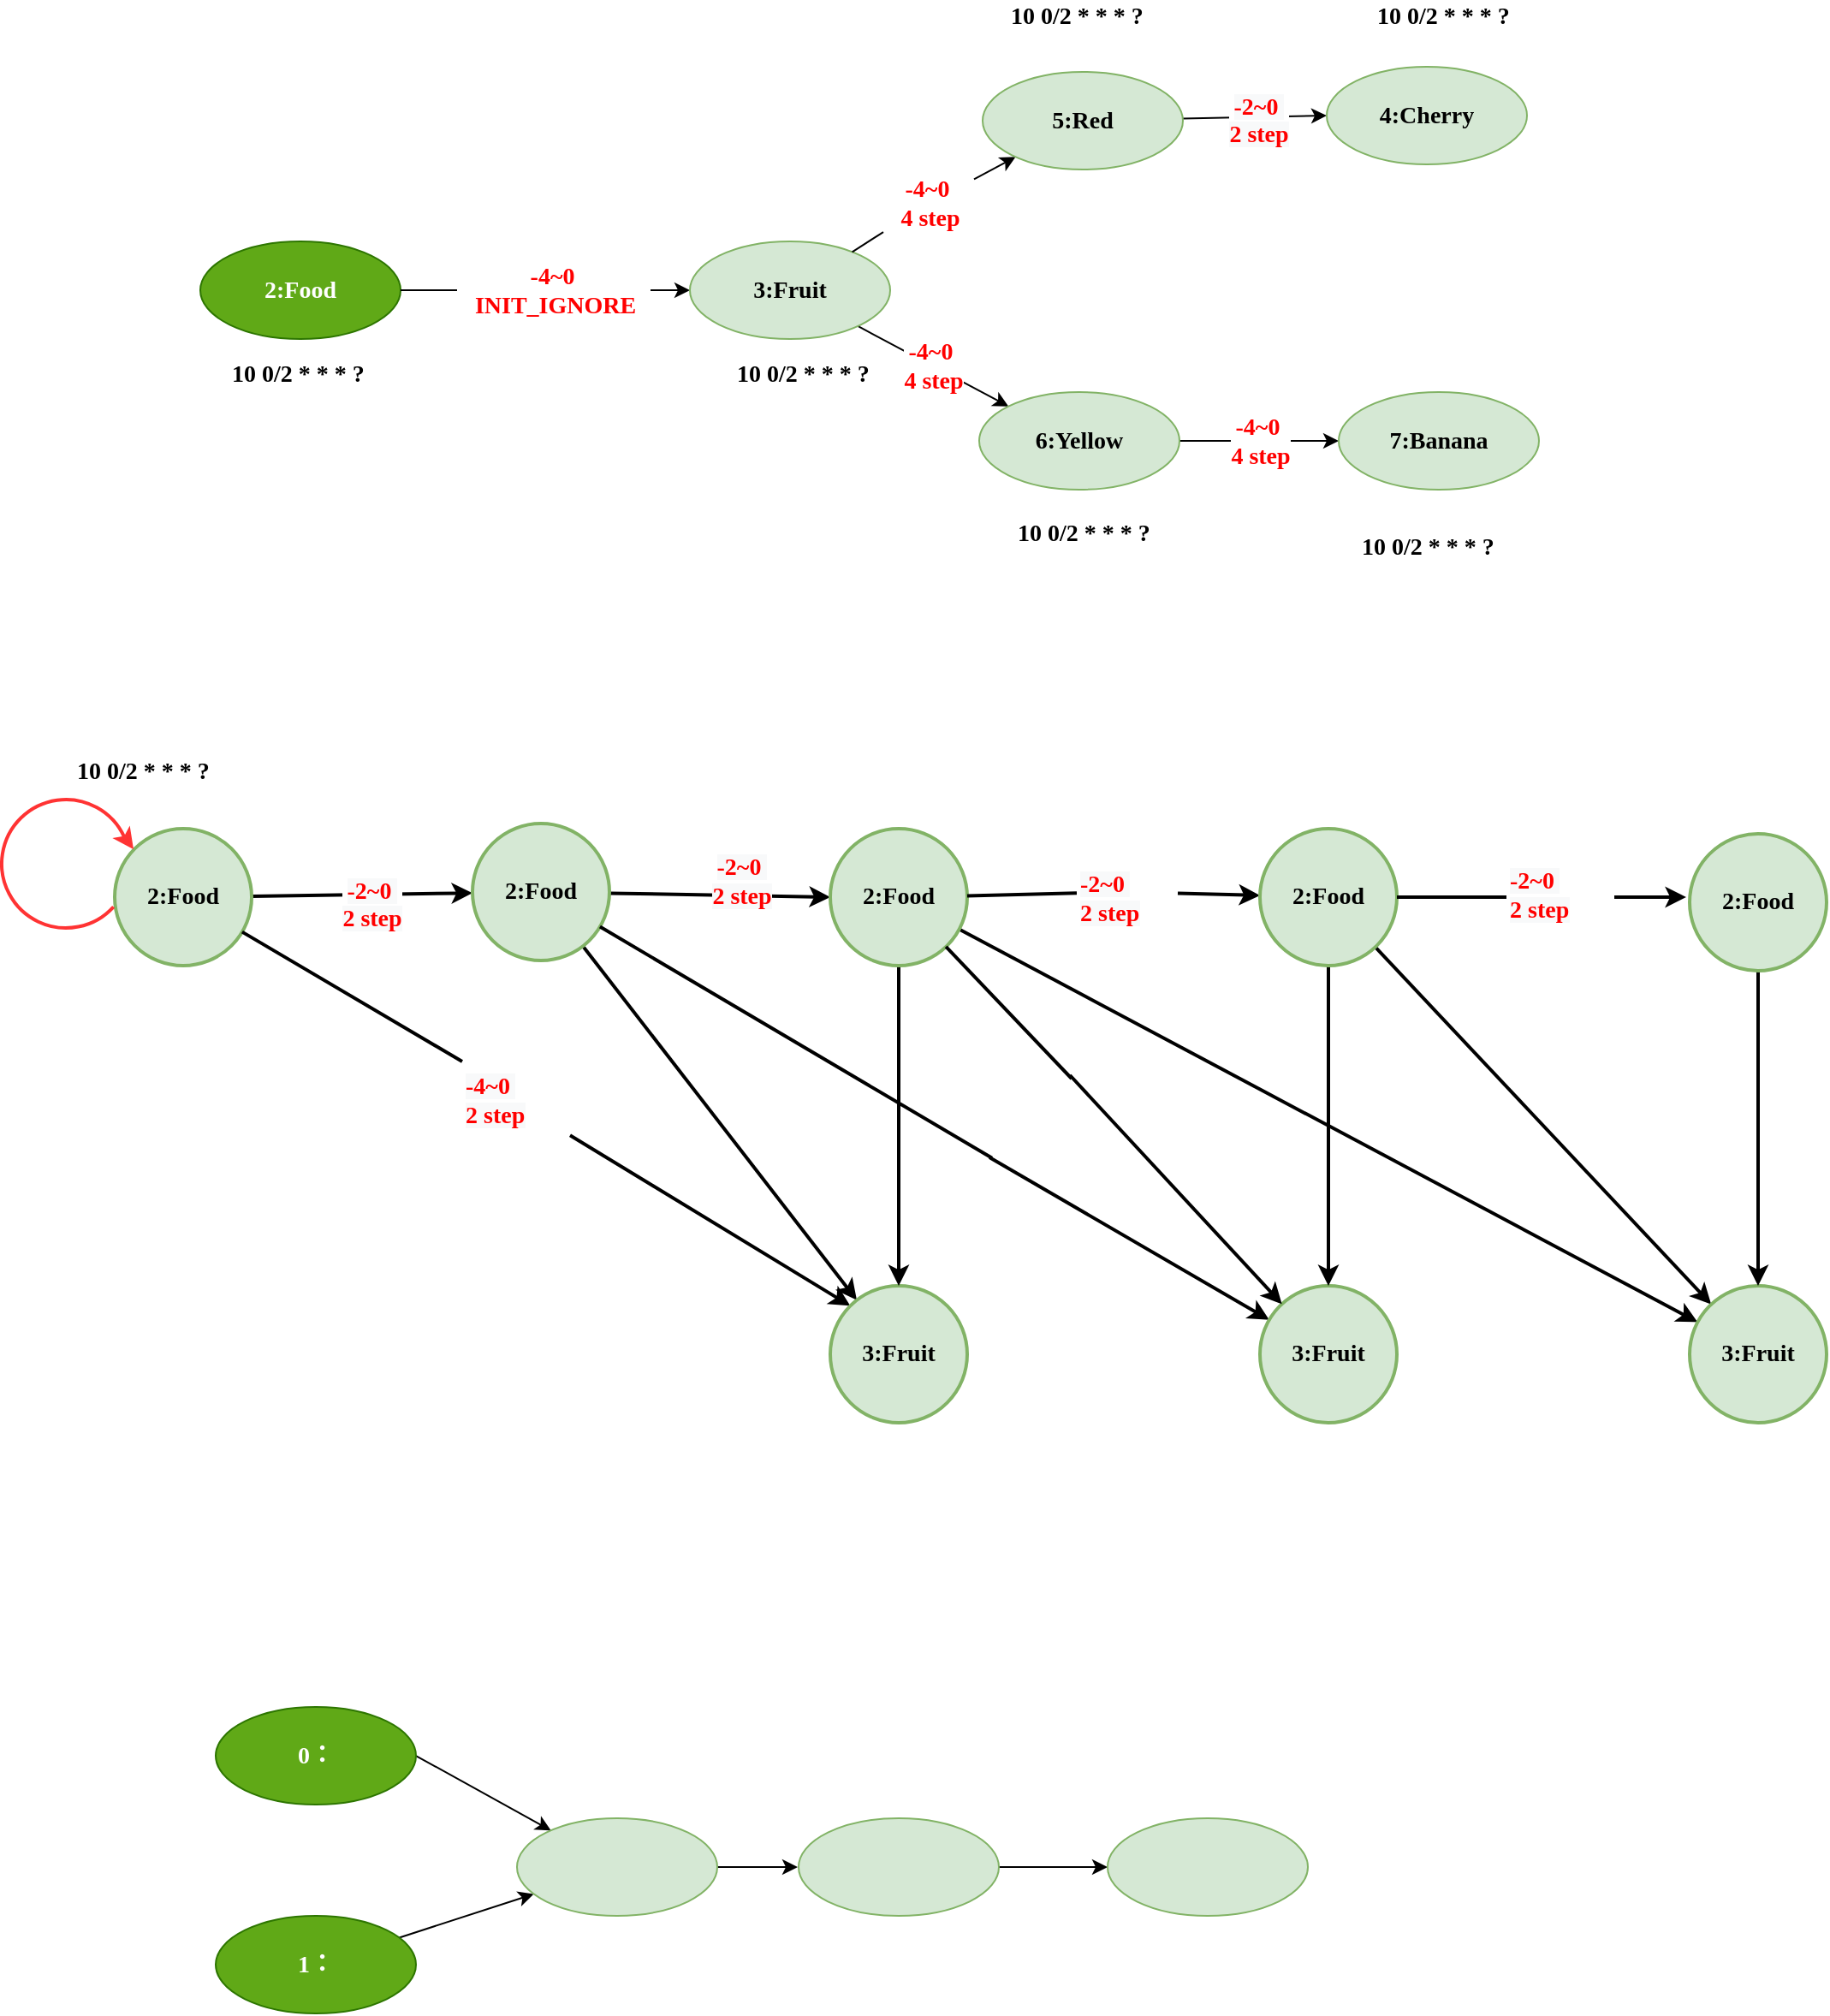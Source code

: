 <mxfile version="14.6.13" type="device"><diagram id="DJSkYY3L3sBKiWI2slMy" name="第 1 页"><mxGraphModel dx="1822" dy="822" grid="0" gridSize="10" guides="1" tooltips="1" connect="1" arrows="1" fold="1" page="0" pageScale="1" pageWidth="827" pageHeight="1169" math="0" shadow="0"><root><mxCell id="0"/><mxCell id="1" parent="0"/><mxCell id="zo_sDJS2qSt4v9slSJq9-3" style="rounded=0;orthogonalLoop=1;jettySize=auto;html=1;exitX=1;exitY=0.5;exitDx=0;exitDy=0;fontFamily=Comic Sans MS;fontSize=14;startArrow=none;fontStyle=1" parent="1" source="zo_sDJS2qSt4v9slSJq9-15" target="zo_sDJS2qSt4v9slSJq9-2" edge="1"><mxGeometry relative="1" as="geometry"/></mxCell><mxCell id="zo_sDJS2qSt4v9slSJq9-1" value="2:Food" style="ellipse;whiteSpace=wrap;html=1;fillColor=#60a917;strokeColor=#2D7600;fontStyle=1;fontFamily=Comic Sans MS;fontSize=14;fontColor=#ffffff;" parent="1" vertex="1"><mxGeometry x="-41" y="285" width="117" height="57" as="geometry"/></mxCell><mxCell id="zo_sDJS2qSt4v9slSJq9-9" value="&#10;&#10;&lt;span style=&quot;color: rgb(255, 0, 0); font-family: &amp;quot;comic sans ms&amp;quot;; font-size: 14px; font-style: normal; font-weight: 700; letter-spacing: normal; text-align: center; text-indent: 0px; text-transform: none; word-spacing: 0px; background-color: rgb(255, 255, 255); display: inline; float: none;&quot;&gt;-4~0&amp;nbsp;&lt;/span&gt;&lt;br style=&quot;color: rgb(255, 0, 0); font-family: &amp;quot;comic sans ms&amp;quot;; font-size: 14px; font-style: normal; font-weight: 700; letter-spacing: normal; text-align: center; text-indent: 0px; text-transform: none; word-spacing: 0px; background-color: rgb(255, 255, 255);&quot;&gt;&lt;span style=&quot;color: rgb(255, 0, 0); font-family: &amp;quot;comic sans ms&amp;quot;; font-size: 14px; font-style: normal; font-weight: 700; letter-spacing: normal; text-align: center; text-indent: 0px; text-transform: none; word-spacing: 0px; background-color: rgb(255, 255, 255); display: inline; float: none;&quot;&gt;4 step&lt;/span&gt;&#10;&#10;" style="edgeStyle=none;rounded=0;orthogonalLoop=1;jettySize=auto;html=1;entryX=0;entryY=0;entryDx=0;entryDy=0;fontFamily=Comic Sans MS;fontSize=14;fontStyle=1" parent="1" source="zo_sDJS2qSt4v9slSJq9-2" target="zo_sDJS2qSt4v9slSJq9-7" edge="1"><mxGeometry relative="1" as="geometry"/></mxCell><mxCell id="zo_sDJS2qSt4v9slSJq9-10" style="edgeStyle=none;rounded=0;orthogonalLoop=1;jettySize=auto;html=1;fontFamily=Comic Sans MS;fontSize=14;startArrow=none;fontStyle=1" parent="1" source="zo_sDJS2qSt4v9slSJq9-19" target="zo_sDJS2qSt4v9slSJq9-5" edge="1"><mxGeometry relative="1" as="geometry"/></mxCell><mxCell id="zo_sDJS2qSt4v9slSJq9-2" value="3:Fruit" style="ellipse;whiteSpace=wrap;html=1;fillColor=#d5e8d4;strokeColor=#82b366;fontStyle=1;fontFamily=Comic Sans MS;fontSize=14;" parent="1" vertex="1"><mxGeometry x="245" y="285" width="117" height="57" as="geometry"/></mxCell><mxCell id="zo_sDJS2qSt4v9slSJq9-11" value="&lt;br&gt;&lt;br&gt;&lt;span style=&quot;color: rgb(255, 0, 0); font-family: &amp;quot;comic sans ms&amp;quot;; font-size: 14px; font-style: normal; letter-spacing: normal; text-align: center; text-indent: 0px; text-transform: none; word-spacing: 0px; background-color: rgb(248, 249, 250); display: inline; float: none;&quot;&gt;-2~0&amp;nbsp;&lt;/span&gt;&lt;br style=&quot;color: rgb(255, 0, 0); font-family: &amp;quot;comic sans ms&amp;quot;; font-size: 14px; font-style: normal; letter-spacing: normal; text-align: center; text-indent: 0px; text-transform: none; word-spacing: 0px; background-color: rgb(248, 249, 250);&quot;&gt;&lt;span style=&quot;color: rgb(255, 0, 0); font-family: &amp;quot;comic sans ms&amp;quot;; font-size: 14px; font-style: normal; letter-spacing: normal; text-align: center; text-indent: 0px; text-transform: none; word-spacing: 0px; background-color: rgb(248, 249, 250); display: inline; float: none;&quot;&gt;2 step&lt;/span&gt;&lt;br&gt;" style="edgeStyle=none;rounded=0;orthogonalLoop=1;jettySize=auto;html=1;entryX=0;entryY=0.5;entryDx=0;entryDy=0;fontFamily=Comic Sans MS;fontSize=14;fontStyle=1" parent="1" source="zo_sDJS2qSt4v9slSJq9-5" target="zo_sDJS2qSt4v9slSJq9-6" edge="1"><mxGeometry x="0.055" y="14" relative="1" as="geometry"><mxPoint as="offset"/></mxGeometry></mxCell><mxCell id="zo_sDJS2qSt4v9slSJq9-5" value="5:Red" style="ellipse;whiteSpace=wrap;html=1;fillColor=#d5e8d4;strokeColor=#82b366;fontStyle=1;fontFamily=Comic Sans MS;fontSize=14;" parent="1" vertex="1"><mxGeometry x="416" y="186" width="117" height="57" as="geometry"/></mxCell><mxCell id="zo_sDJS2qSt4v9slSJq9-6" value="4:Cherry" style="ellipse;whiteSpace=wrap;html=1;fillColor=#d5e8d4;strokeColor=#82b366;fontStyle=1;fontFamily=Comic Sans MS;fontSize=14;" parent="1" vertex="1"><mxGeometry x="617" y="183" width="117" height="57" as="geometry"/></mxCell><mxCell id="zo_sDJS2qSt4v9slSJq9-12" value="&#10;&#10;&lt;span style=&quot;color: rgb(255, 0, 0); font-family: &amp;quot;comic sans ms&amp;quot;; font-size: 14px; font-style: normal; font-weight: 700; letter-spacing: normal; text-align: center; text-indent: 0px; text-transform: none; word-spacing: 0px; background-color: rgb(255, 255, 255); display: inline; float: none;&quot;&gt;-4~0&amp;nbsp;&lt;/span&gt;&lt;br style=&quot;color: rgb(255, 0, 0); font-family: &amp;quot;comic sans ms&amp;quot;; font-size: 14px; font-style: normal; font-weight: 700; letter-spacing: normal; text-align: center; text-indent: 0px; text-transform: none; word-spacing: 0px; background-color: rgb(255, 255, 255);&quot;&gt;&lt;span style=&quot;color: rgb(255, 0, 0); font-family: &amp;quot;comic sans ms&amp;quot;; font-size: 14px; font-style: normal; font-weight: 700; letter-spacing: normal; text-align: center; text-indent: 0px; text-transform: none; word-spacing: 0px; background-color: rgb(255, 255, 255); display: inline; float: none;&quot;&gt;4 step&lt;/span&gt;&#10;&#10;" style="edgeStyle=none;rounded=0;orthogonalLoop=1;jettySize=auto;html=1;fontFamily=Comic Sans MS;fontSize=14;fontStyle=1" parent="1" source="zo_sDJS2qSt4v9slSJq9-7" target="zo_sDJS2qSt4v9slSJq9-8" edge="1"><mxGeometry relative="1" as="geometry"/></mxCell><mxCell id="zo_sDJS2qSt4v9slSJq9-7" value="6:Yellow" style="ellipse;whiteSpace=wrap;html=1;fillColor=#d5e8d4;strokeColor=#82b366;fontStyle=1;fontFamily=Comic Sans MS;fontSize=14;" parent="1" vertex="1"><mxGeometry x="414" y="373" width="117" height="57" as="geometry"/></mxCell><mxCell id="zo_sDJS2qSt4v9slSJq9-8" value="7:Banana" style="ellipse;whiteSpace=wrap;html=1;fillColor=#d5e8d4;strokeColor=#82b366;fontStyle=1;fontFamily=Comic Sans MS;fontSize=14;" parent="1" vertex="1"><mxGeometry x="624" y="373" width="117" height="57" as="geometry"/></mxCell><mxCell id="zo_sDJS2qSt4v9slSJq9-14" value="10 0/2 * * * ?&amp;nbsp;" style="text;html=1;strokeColor=none;fillColor=none;align=center;verticalAlign=middle;whiteSpace=wrap;rounded=0;fontFamily=Comic Sans MS;fontSize=14;fontStyle=1" parent="1" vertex="1"><mxGeometry x="-38.5" y="353" width="112" height="20" as="geometry"/></mxCell><mxCell id="zo_sDJS2qSt4v9slSJq9-16" value="10 0/2 * * * ?&amp;nbsp;" style="text;html=1;strokeColor=none;fillColor=none;align=center;verticalAlign=middle;whiteSpace=wrap;rounded=0;fontFamily=Comic Sans MS;fontSize=14;fontStyle=1" parent="1" vertex="1"><mxGeometry x="257" y="353" width="112" height="20" as="geometry"/></mxCell><mxCell id="zo_sDJS2qSt4v9slSJq9-17" value="10 0/2 * * * ?&amp;nbsp;" style="text;html=1;strokeColor=none;fillColor=none;align=center;verticalAlign=middle;whiteSpace=wrap;rounded=0;fontFamily=Comic Sans MS;fontSize=14;fontStyle=1" parent="1" vertex="1"><mxGeometry x="416.5" y="144" width="112" height="20" as="geometry"/></mxCell><mxCell id="zo_sDJS2qSt4v9slSJq9-18" value="10 0/2 * * * ?&amp;nbsp;" style="text;html=1;strokeColor=none;fillColor=none;align=center;verticalAlign=middle;whiteSpace=wrap;rounded=0;fontFamily=Comic Sans MS;fontSize=14;fontStyle=1" parent="1" vertex="1"><mxGeometry x="421" y="446" width="112" height="20" as="geometry"/></mxCell><mxCell id="zo_sDJS2qSt4v9slSJq9-19" value="-4~0&amp;nbsp;&lt;br style=&quot;font-size: 14px;&quot;&gt;4 step" style="text;html=1;align=center;verticalAlign=middle;resizable=0;points=[];autosize=1;strokeColor=none;fontSize=14;fontFamily=Comic Sans MS;fontStyle=1;fontColor=#FF0000;" parent="1" vertex="1"><mxGeometry x="358" y="244" width="53" height="38" as="geometry"/></mxCell><mxCell id="zo_sDJS2qSt4v9slSJq9-20" value="" style="edgeStyle=none;rounded=0;orthogonalLoop=1;jettySize=auto;html=1;fontFamily=Comic Sans MS;fontSize=14;endArrow=none;fontStyle=1" parent="1" source="zo_sDJS2qSt4v9slSJq9-2" target="zo_sDJS2qSt4v9slSJq9-19" edge="1"><mxGeometry relative="1" as="geometry"><mxPoint x="341.166" y="291.693" as="sourcePoint"/><mxPoint x="436.834" y="236.307" as="targetPoint"/></mxGeometry></mxCell><mxCell id="zo_sDJS2qSt4v9slSJq9-15" value="-4~0&amp;nbsp;&lt;br style=&quot;font-size: 14px;&quot;&gt;INIT_IGNORE" style="text;html=1;align=center;verticalAlign=middle;resizable=0;points=[];autosize=1;strokeColor=none;fontSize=14;fontFamily=Comic Sans MS;fontStyle=1;fontColor=#FF0000;" parent="1" vertex="1"><mxGeometry x="109" y="294.5" width="113" height="38" as="geometry"/></mxCell><mxCell id="zo_sDJS2qSt4v9slSJq9-21" value="" style="rounded=0;orthogonalLoop=1;jettySize=auto;html=1;exitX=1;exitY=0.5;exitDx=0;exitDy=0;fontFamily=Comic Sans MS;fontSize=14;endArrow=none;fontStyle=1" parent="1" source="zo_sDJS2qSt4v9slSJq9-1" target="zo_sDJS2qSt4v9slSJq9-15" edge="1"><mxGeometry relative="1" as="geometry"><mxPoint x="164" y="313.5" as="sourcePoint"/><mxPoint x="245" y="313.5" as="targetPoint"/></mxGeometry></mxCell><mxCell id="zo_sDJS2qSt4v9slSJq9-24" value="10 0/2 * * * ?&amp;nbsp;" style="text;html=1;strokeColor=none;fillColor=none;align=center;verticalAlign=middle;whiteSpace=wrap;rounded=0;fontFamily=Comic Sans MS;fontSize=14;fontStyle=1" parent="1" vertex="1"><mxGeometry x="631" y="144" width="112" height="20" as="geometry"/></mxCell><mxCell id="zo_sDJS2qSt4v9slSJq9-25" value="10 0/2 * * * ?&amp;nbsp;" style="text;html=1;strokeColor=none;fillColor=none;align=center;verticalAlign=middle;whiteSpace=wrap;rounded=0;fontFamily=Comic Sans MS;fontSize=14;fontStyle=1" parent="1" vertex="1"><mxGeometry x="622" y="454" width="112" height="20" as="geometry"/></mxCell><mxCell id="0RYmvNAHUS9ihjdV-OTD-7" value="&#10;&#10;&lt;br style=&quot;color: rgb(0, 0, 0); font-family: &amp;quot;comic sans ms&amp;quot;; font-size: 14px; font-style: normal; font-weight: 700; letter-spacing: normal; text-align: center; text-indent: 0px; text-transform: none; word-spacing: 0px;&quot;&gt;&lt;br style=&quot;color: rgb(0, 0, 0); font-family: &amp;quot;comic sans ms&amp;quot;; font-size: 14px; font-style: normal; font-weight: 700; letter-spacing: normal; text-align: center; text-indent: 0px; text-transform: none; word-spacing: 0px;&quot;&gt;&lt;span style=&quot;font-size: 14px; font-style: normal; font-weight: 700; letter-spacing: normal; text-align: center; text-indent: 0px; text-transform: none; word-spacing: 0px; color: rgb(255, 0, 0); font-family: &amp;quot;comic sans ms&amp;quot;; background-color: rgb(248, 249, 250); display: inline; float: none;&quot;&gt;-2~0&amp;nbsp;&lt;/span&gt;&lt;br style=&quot;font-size: 14px; font-style: normal; font-weight: 700; letter-spacing: normal; text-align: center; text-indent: 0px; text-transform: none; word-spacing: 0px; color: rgb(255, 0, 0); font-family: &amp;quot;comic sans ms&amp;quot;; background-color: rgb(248, 249, 250);&quot;&gt;&lt;span style=&quot;font-size: 14px; font-style: normal; font-weight: 700; letter-spacing: normal; text-align: center; text-indent: 0px; text-transform: none; word-spacing: 0px; color: rgb(255, 0, 0); font-family: &amp;quot;comic sans ms&amp;quot;; background-color: rgb(248, 249, 250); display: inline; float: none;&quot;&gt;2 step&lt;/span&gt;&#10;&#10;" style="edgeStyle=none;rounded=0;orthogonalLoop=1;jettySize=auto;html=1;fontFamily=Comic Sans MS;fontSize=14;strokeWidth=2;" parent="1" source="0RYmvNAHUS9ihjdV-OTD-1" target="0RYmvNAHUS9ihjdV-OTD-6" edge="1"><mxGeometry x="0.088" y="10" relative="1" as="geometry"><mxPoint as="offset"/></mxGeometry></mxCell><mxCell id="0RYmvNAHUS9ihjdV-OTD-13" style="edgeStyle=none;rounded=0;orthogonalLoop=1;jettySize=auto;html=1;entryX=0;entryY=0;entryDx=0;entryDy=0;fontFamily=Comic Sans MS;fontSize=14;fontColor=none;strokeWidth=2;startArrow=none;" parent="1" source="0RYmvNAHUS9ihjdV-OTD-60" target="0RYmvNAHUS9ihjdV-OTD-12" edge="1"><mxGeometry relative="1" as="geometry"/></mxCell><mxCell id="0RYmvNAHUS9ihjdV-OTD-1" value="2:Food" style="ellipse;whiteSpace=wrap;html=1;aspect=fixed;fillColor=#d5e8d4;strokeColor=#82b366;fontFamily=Comic Sans MS;fontStyle=1;fontSize=14;strokeWidth=2;" parent="1" vertex="1"><mxGeometry x="-91" y="628" width="80" height="80" as="geometry"/></mxCell><mxCell id="0RYmvNAHUS9ihjdV-OTD-17" style="rounded=0;orthogonalLoop=1;jettySize=auto;html=1;fontFamily=Comic Sans MS;fontSize=14;fontColor=none;strokeWidth=2;" parent="1" source="0RYmvNAHUS9ihjdV-OTD-6" target="0RYmvNAHUS9ihjdV-OTD-12" edge="1"><mxGeometry relative="1" as="geometry"/></mxCell><mxCell id="0RYmvNAHUS9ihjdV-OTD-18" value="&lt;br style=&quot;color: rgb(0 , 0 , 0) ; font-size: 14px ; font-style: normal ; letter-spacing: normal ; text-align: center ; text-indent: 0px ; text-transform: none ; word-spacing: 0px ; font-family: &amp;#34;comic sans ms&amp;#34; ; font-weight: 700&quot;&gt;&lt;span style=&quot;font-size: 14px ; font-style: normal ; letter-spacing: normal ; text-align: center ; text-indent: 0px ; text-transform: none ; word-spacing: 0px ; font-weight: 700 ; color: rgb(255 , 0 , 0) ; font-family: &amp;#34;comic sans ms&amp;#34; ; background-color: rgb(248 , 249 , 250) ; display: inline ; float: none&quot;&gt;-2~0&amp;nbsp;&lt;/span&gt;&lt;br style=&quot;font-size: 14px ; font-style: normal ; letter-spacing: normal ; text-align: center ; text-indent: 0px ; text-transform: none ; word-spacing: 0px ; font-weight: 700 ; color: rgb(255 , 0 , 0) ; font-family: &amp;#34;comic sans ms&amp;#34; ; background-color: rgb(248 , 249 , 250)&quot;&gt;&lt;span style=&quot;font-size: 14px ; font-style: normal ; letter-spacing: normal ; text-align: center ; text-indent: 0px ; text-transform: none ; word-spacing: 0px ; font-weight: 700 ; color: rgb(255 , 0 , 0) ; font-family: &amp;#34;comic sans ms&amp;#34; ; background-color: rgb(248 , 249 , 250) ; display: inline ; float: none&quot;&gt;2 step&lt;/span&gt;&lt;br style=&quot;color: rgb(0 , 0 , 0) ; font-family: &amp;#34;comic sans ms&amp;#34; ; font-size: 14px ; font-style: normal ; font-weight: 400 ; letter-spacing: normal ; text-align: center ; text-indent: 0px ; text-transform: none ; word-spacing: 0px&quot;&gt;&lt;br&gt;" style="edgeStyle=none;rounded=0;orthogonalLoop=1;jettySize=auto;html=1;entryX=0;entryY=0.5;entryDx=0;entryDy=0;fontFamily=Comic Sans MS;fontSize=14;fontColor=none;strokeWidth=2;" parent="1" source="0RYmvNAHUS9ihjdV-OTD-6" target="0RYmvNAHUS9ihjdV-OTD-15" edge="1"><mxGeometry x="0.192" y="8" relative="1" as="geometry"><mxPoint as="offset"/></mxGeometry></mxCell><mxCell id="0RYmvNAHUS9ihjdV-OTD-20" style="edgeStyle=none;rounded=0;orthogonalLoop=1;jettySize=auto;html=1;fontFamily=Comic Sans MS;fontSize=14;fontColor=none;strokeColor=#000000;strokeWidth=2;startArrow=none;" parent="1" target="0RYmvNAHUS9ihjdV-OTD-14" edge="1"><mxGeometry relative="1" as="geometry"><mxPoint x="420" y="820" as="sourcePoint"/></mxGeometry></mxCell><mxCell id="0RYmvNAHUS9ihjdV-OTD-6" value="2:Food" style="ellipse;whiteSpace=wrap;html=1;aspect=fixed;fillColor=#d5e8d4;strokeColor=#82b366;fontFamily=Comic Sans MS;fontStyle=1;fontSize=14;strokeWidth=2;" parent="1" vertex="1"><mxGeometry x="118" y="625" width="80" height="80" as="geometry"/></mxCell><mxCell id="0RYmvNAHUS9ihjdV-OTD-11" value="" style="group;strokeWidth=2;labelBackgroundColor=none;noLabel=1;fontColor=none;labelBorderColor=#FF3333;" parent="1" vertex="1" connectable="0"><mxGeometry x="-157" y="611" width="77" height="75" as="geometry"/></mxCell><mxCell id="0RYmvNAHUS9ihjdV-OTD-9" value="" style="verticalLabelPosition=bottom;verticalAlign=top;html=1;shape=mxgraph.basic.arc;startAngle=0.367;endAngle=0.182;fontFamily=Comic Sans MS;fontSize=14;strokeWidth=2;strokeColor=#FF3333;" parent="0RYmvNAHUS9ihjdV-OTD-11" vertex="1"><mxGeometry width="75" height="75" as="geometry"/></mxCell><mxCell id="0RYmvNAHUS9ihjdV-OTD-10" value="" style="endArrow=classic;html=1;fontFamily=Comic Sans MS;fontSize=14;strokeWidth=2;strokeColor=#FF3333;" parent="0RYmvNAHUS9ihjdV-OTD-11" edge="1"><mxGeometry width="50" height="50" relative="1" as="geometry"><mxPoint x="72" y="22" as="sourcePoint"/><mxPoint x="77" y="29" as="targetPoint"/></mxGeometry></mxCell><mxCell id="0RYmvNAHUS9ihjdV-OTD-12" value="3:Fruit" style="ellipse;whiteSpace=wrap;html=1;aspect=fixed;fillColor=#d5e8d4;strokeColor=#82b366;fontFamily=Comic Sans MS;fontStyle=1;fontSize=14;strokeWidth=2;" parent="1" vertex="1"><mxGeometry x="327" y="895" width="80" height="80" as="geometry"/></mxCell><mxCell id="0RYmvNAHUS9ihjdV-OTD-14" value="3:Fruit" style="ellipse;whiteSpace=wrap;html=1;aspect=fixed;fillColor=#d5e8d4;strokeColor=#82b366;fontFamily=Comic Sans MS;fontStyle=1;fontSize=14;strokeWidth=2;" parent="1" vertex="1"><mxGeometry x="578" y="895" width="80" height="80" as="geometry"/></mxCell><mxCell id="0RYmvNAHUS9ihjdV-OTD-16" style="edgeStyle=none;rounded=0;orthogonalLoop=1;jettySize=auto;html=1;fontFamily=Comic Sans MS;fontSize=14;fontColor=none;strokeWidth=2;" parent="1" source="0RYmvNAHUS9ihjdV-OTD-15" target="0RYmvNAHUS9ihjdV-OTD-12" edge="1"><mxGeometry relative="1" as="geometry"/></mxCell><mxCell id="0RYmvNAHUS9ihjdV-OTD-19" style="edgeStyle=none;rounded=0;orthogonalLoop=1;jettySize=auto;html=1;fontFamily=Comic Sans MS;fontSize=14;fontColor=none;strokeColor=#000000;strokeWidth=2;startArrow=none;" parent="1" target="0RYmvNAHUS9ihjdV-OTD-14" edge="1"><mxGeometry relative="1" as="geometry"><mxPoint x="467" y="772" as="sourcePoint"/></mxGeometry></mxCell><mxCell id="0RYmvNAHUS9ihjdV-OTD-22" style="edgeStyle=none;rounded=0;orthogonalLoop=1;jettySize=auto;html=1;fontFamily=Comic Sans MS;fontSize=14;fontColor=none;strokeColor=#000000;strokeWidth=2;startArrow=none;" parent="1" source="0RYmvNAHUS9ihjdV-OTD-36" target="0RYmvNAHUS9ihjdV-OTD-21" edge="1"><mxGeometry relative="1" as="geometry"/></mxCell><mxCell id="0RYmvNAHUS9ihjdV-OTD-32" style="edgeStyle=none;rounded=0;orthogonalLoop=1;jettySize=auto;html=1;fontFamily=Comic Sans MS;fontSize=14;fontColor=none;strokeColor=#000000;strokeWidth=2;" parent="1" source="0RYmvNAHUS9ihjdV-OTD-15" target="0RYmvNAHUS9ihjdV-OTD-24" edge="1"><mxGeometry relative="1" as="geometry"/></mxCell><mxCell id="0RYmvNAHUS9ihjdV-OTD-15" value="2:Food" style="ellipse;whiteSpace=wrap;html=1;aspect=fixed;fillColor=#d5e8d4;strokeColor=#82b366;fontFamily=Comic Sans MS;fontStyle=1;fontSize=14;strokeWidth=2;" parent="1" vertex="1"><mxGeometry x="327" y="628" width="80" height="80" as="geometry"/></mxCell><mxCell id="0RYmvNAHUS9ihjdV-OTD-23" style="edgeStyle=none;rounded=0;orthogonalLoop=1;jettySize=auto;html=1;fontFamily=Comic Sans MS;fontSize=14;fontColor=none;strokeColor=#000000;strokeWidth=2;" parent="1" source="0RYmvNAHUS9ihjdV-OTD-21" target="0RYmvNAHUS9ihjdV-OTD-14" edge="1"><mxGeometry relative="1" as="geometry"/></mxCell><mxCell id="0RYmvNAHUS9ihjdV-OTD-26" style="edgeStyle=none;rounded=0;orthogonalLoop=1;jettySize=auto;html=1;fontFamily=Comic Sans MS;fontSize=14;fontColor=none;strokeColor=#000000;strokeWidth=2;startArrow=none;" parent="1" source="0RYmvNAHUS9ihjdV-OTD-39" edge="1"><mxGeometry relative="1" as="geometry"><mxPoint x="827" y="668" as="targetPoint"/></mxGeometry></mxCell><mxCell id="0RYmvNAHUS9ihjdV-OTD-31" style="edgeStyle=none;rounded=0;orthogonalLoop=1;jettySize=auto;html=1;fontFamily=Comic Sans MS;fontSize=14;fontColor=none;strokeColor=#000000;strokeWidth=2;" parent="1" source="0RYmvNAHUS9ihjdV-OTD-21" target="0RYmvNAHUS9ihjdV-OTD-24" edge="1"><mxGeometry relative="1" as="geometry"/></mxCell><mxCell id="0RYmvNAHUS9ihjdV-OTD-21" value="2:Food" style="ellipse;whiteSpace=wrap;html=1;aspect=fixed;fillColor=#d5e8d4;strokeColor=#82b366;fontFamily=Comic Sans MS;fontStyle=1;fontSize=14;strokeWidth=2;" parent="1" vertex="1"><mxGeometry x="578" y="628" width="80" height="80" as="geometry"/></mxCell><mxCell id="0RYmvNAHUS9ihjdV-OTD-24" value="3:Fruit" style="ellipse;whiteSpace=wrap;html=1;aspect=fixed;fillColor=#d5e8d4;strokeColor=#82b366;fontFamily=Comic Sans MS;fontStyle=1;fontSize=14;strokeWidth=2;" parent="1" vertex="1"><mxGeometry x="829" y="895" width="80" height="80" as="geometry"/></mxCell><mxCell id="0RYmvNAHUS9ihjdV-OTD-28" style="edgeStyle=none;rounded=0;orthogonalLoop=1;jettySize=auto;html=1;fontFamily=Comic Sans MS;fontSize=14;fontColor=none;strokeColor=#000000;strokeWidth=2;" parent="1" source="0RYmvNAHUS9ihjdV-OTD-27" target="0RYmvNAHUS9ihjdV-OTD-24" edge="1"><mxGeometry relative="1" as="geometry"/></mxCell><mxCell id="0RYmvNAHUS9ihjdV-OTD-27" value="2:Food" style="ellipse;whiteSpace=wrap;html=1;aspect=fixed;fillColor=#d5e8d4;strokeColor=#82b366;fontFamily=Comic Sans MS;fontStyle=1;fontSize=14;strokeWidth=2;" parent="1" vertex="1"><mxGeometry x="829" y="631" width="80" height="80" as="geometry"/></mxCell><mxCell id="0RYmvNAHUS9ihjdV-OTD-36" value="&lt;span style=&quot;font-size: 14px ; font-style: normal ; letter-spacing: normal ; text-align: center ; text-indent: 0px ; text-transform: none ; word-spacing: 0px ; font-weight: 700 ; color: rgb(255 , 0 , 0) ; font-family: &amp;#34;comic sans ms&amp;#34; ; background-color: rgb(248 , 249 , 250) ; display: inline ; float: none&quot;&gt;-2~0&amp;nbsp;&lt;/span&gt;&lt;br style=&quot;font-size: 14px ; font-style: normal ; letter-spacing: normal ; text-align: center ; text-indent: 0px ; text-transform: none ; word-spacing: 0px ; font-weight: 700 ; color: rgb(255 , 0 , 0) ; font-family: &amp;#34;comic sans ms&amp;#34; ; background-color: rgb(248 , 249 , 250)&quot;&gt;&lt;span style=&quot;font-size: 14px ; font-style: normal ; letter-spacing: normal ; text-align: center ; text-indent: 0px ; text-transform: none ; word-spacing: 0px ; font-weight: 700 ; color: rgb(255 , 0 , 0) ; font-family: &amp;#34;comic sans ms&amp;#34; ; background-color: rgb(248 , 249 , 250) ; display: inline ; float: none&quot;&gt;2 step&lt;/span&gt;" style="text;whiteSpace=wrap;html=1;fontSize=14;fontFamily=Comic Sans MS;fontColor=none;" parent="1" vertex="1"><mxGeometry x="471" y="646" width="59" height="38" as="geometry"/></mxCell><mxCell id="0RYmvNAHUS9ihjdV-OTD-38" value="" style="edgeStyle=none;rounded=0;orthogonalLoop=1;jettySize=auto;html=1;fontFamily=Comic Sans MS;fontSize=14;fontColor=none;strokeColor=#000000;strokeWidth=2;endArrow=none;" parent="1" source="0RYmvNAHUS9ihjdV-OTD-15" target="0RYmvNAHUS9ihjdV-OTD-36" edge="1"><mxGeometry relative="1" as="geometry"><mxPoint x="407" y="668" as="sourcePoint"/><mxPoint x="578" y="668" as="targetPoint"/></mxGeometry></mxCell><mxCell id="0RYmvNAHUS9ihjdV-OTD-39" value="&lt;span style=&quot;font-size: 14px; font-style: normal; letter-spacing: normal; text-indent: 0px; text-transform: none; word-spacing: 0px; text-align: center; font-weight: 700; color: rgb(255, 0, 0); font-family: &amp;quot;comic sans ms&amp;quot;; background-color: rgb(248, 249, 250); display: inline; float: none;&quot;&gt;-2~0&amp;nbsp;&lt;/span&gt;&lt;br style=&quot;font-size: 14px; font-style: normal; letter-spacing: normal; text-indent: 0px; text-transform: none; word-spacing: 0px; text-align: center; font-weight: 700; color: rgb(255, 0, 0); font-family: &amp;quot;comic sans ms&amp;quot;; background-color: rgb(248, 249, 250);&quot;&gt;&lt;span style=&quot;font-size: 14px; font-style: normal; letter-spacing: normal; text-indent: 0px; text-transform: none; word-spacing: 0px; text-align: center; font-weight: 700; color: rgb(255, 0, 0); font-family: &amp;quot;comic sans ms&amp;quot;; background-color: rgb(248, 249, 250); display: inline; float: none;&quot;&gt;2 step&lt;/span&gt;" style="text;whiteSpace=wrap;html=1;fontSize=14;fontFamily=Comic Sans MS;fontColor=none;" parent="1" vertex="1"><mxGeometry x="722" y="644" width="63" height="48" as="geometry"/></mxCell><mxCell id="0RYmvNAHUS9ihjdV-OTD-40" value="" style="edgeStyle=none;rounded=0;orthogonalLoop=1;jettySize=auto;html=1;fontFamily=Comic Sans MS;fontSize=14;fontColor=none;strokeColor=#000000;strokeWidth=2;endArrow=none;" parent="1" source="0RYmvNAHUS9ihjdV-OTD-21" target="0RYmvNAHUS9ihjdV-OTD-39" edge="1"><mxGeometry relative="1" as="geometry"><mxPoint x="827" y="668" as="targetPoint"/><mxPoint x="658" y="668" as="sourcePoint"/></mxGeometry></mxCell><mxCell id="0RYmvNAHUS9ihjdV-OTD-41" value="&lt;span style=&quot;color: rgb(0, 0, 0); font-family: &amp;quot;comic sans ms&amp;quot;; font-size: 14px; font-style: normal; font-weight: 700; letter-spacing: normal; text-align: center; text-indent: 0px; text-transform: none; word-spacing: 0px; background-color: rgb(255, 255, 255); display: inline; float: none;&quot;&gt;10 0/2 * * * ?&amp;nbsp;&lt;/span&gt;" style="text;whiteSpace=wrap;html=1;fontSize=14;fontFamily=Comic Sans MS;fontColor=none;" parent="1" vertex="1"><mxGeometry x="-115.5" y="580" width="129" height="31" as="geometry"/></mxCell><mxCell id="0RYmvNAHUS9ihjdV-OTD-51" value="" style="edgeStyle=none;rounded=0;orthogonalLoop=1;jettySize=auto;html=1;fontFamily=Comic Sans MS;fontSize=14;fontColor=none;strokeColor=#000000;strokeWidth=2;endArrow=none;" parent="1" source="0RYmvNAHUS9ihjdV-OTD-6" edge="1"><mxGeometry relative="1" as="geometry"><mxPoint x="192.513" y="685.22" as="sourcePoint"/><mxPoint x="421.5" y="820.42" as="targetPoint"/></mxGeometry></mxCell><mxCell id="0RYmvNAHUS9ihjdV-OTD-54" value="" style="edgeStyle=none;rounded=0;orthogonalLoop=1;jettySize=auto;html=1;fontFamily=Comic Sans MS;fontSize=14;fontColor=none;strokeColor=#000000;strokeWidth=2;endArrow=none;" parent="1" source="0RYmvNAHUS9ihjdV-OTD-15" edge="1"><mxGeometry relative="1" as="geometry"><mxPoint x="394.411" y="697.132" as="sourcePoint"/><mxPoint x="468" y="774" as="targetPoint"/></mxGeometry></mxCell><mxCell id="0RYmvNAHUS9ihjdV-OTD-60" value="&lt;span style=&quot;font-size: 14px ; font-style: normal ; letter-spacing: normal ; text-indent: 0px ; text-transform: none ; word-spacing: 0px ; text-align: center ; font-weight: 700 ; color: rgb(255 , 0 , 0) ; font-family: &amp;#34;comic sans ms&amp;#34; ; background-color: rgb(248 , 249 , 250) ; display: inline ; float: none&quot;&gt;-4~0&amp;nbsp;&lt;/span&gt;&lt;br style=&quot;font-size: 14px ; font-style: normal ; letter-spacing: normal ; text-indent: 0px ; text-transform: none ; word-spacing: 0px ; text-align: center ; font-weight: 700 ; color: rgb(255 , 0 , 0) ; font-family: &amp;#34;comic sans ms&amp;#34; ; background-color: rgb(248 , 249 , 250)&quot;&gt;&lt;span style=&quot;font-size: 14px ; font-style: normal ; letter-spacing: normal ; text-indent: 0px ; text-transform: none ; word-spacing: 0px ; text-align: center ; font-weight: 700 ; color: rgb(255 , 0 , 0) ; font-family: &amp;#34;comic sans ms&amp;#34; ; background-color: rgb(248 , 249 , 250) ; display: inline ; float: none&quot;&gt;2 step&lt;/span&gt;" style="text;whiteSpace=wrap;html=1;fontSize=14;fontFamily=Comic Sans MS;fontColor=none;" parent="1" vertex="1"><mxGeometry x="112" y="764" width="63" height="48" as="geometry"/></mxCell><mxCell id="0RYmvNAHUS9ihjdV-OTD-62" value="" style="edgeStyle=none;rounded=0;orthogonalLoop=1;jettySize=auto;html=1;entryX=0;entryY=0;entryDx=0;entryDy=0;fontFamily=Comic Sans MS;fontSize=14;fontColor=none;strokeWidth=2;endArrow=none;" parent="1" source="0RYmvNAHUS9ihjdV-OTD-1" target="0RYmvNAHUS9ihjdV-OTD-60" edge="1"><mxGeometry relative="1" as="geometry"><mxPoint x="-16.88" y="688.876" as="sourcePoint"/><mxPoint x="338.716" y="906.716" as="targetPoint"/></mxGeometry></mxCell><mxCell id="q7laak4VwRtEEG23aMrd-6" style="rounded=0;orthogonalLoop=1;jettySize=auto;html=1;exitX=1;exitY=0.5;exitDx=0;exitDy=0;" edge="1" parent="1" source="q7laak4VwRtEEG23aMrd-1" target="q7laak4VwRtEEG23aMrd-5"><mxGeometry relative="1" as="geometry"/></mxCell><mxCell id="q7laak4VwRtEEG23aMrd-1" value="0：" style="ellipse;whiteSpace=wrap;html=1;fillColor=#60a917;strokeColor=#2D7600;fontStyle=1;fontFamily=Comic Sans MS;fontSize=14;fontColor=#ffffff;" vertex="1" parent="1"><mxGeometry x="-32" y="1141" width="117" height="57" as="geometry"/></mxCell><mxCell id="q7laak4VwRtEEG23aMrd-7" style="edgeStyle=none;rounded=0;orthogonalLoop=1;jettySize=auto;html=1;" edge="1" parent="1" source="q7laak4VwRtEEG23aMrd-2" target="q7laak4VwRtEEG23aMrd-5"><mxGeometry relative="1" as="geometry"/></mxCell><mxCell id="q7laak4VwRtEEG23aMrd-2" value="1：" style="ellipse;whiteSpace=wrap;html=1;fillColor=#60a917;strokeColor=#2D7600;fontStyle=1;fontFamily=Comic Sans MS;fontSize=14;fontColor=#ffffff;" vertex="1" parent="1"><mxGeometry x="-32" y="1263" width="117" height="57" as="geometry"/></mxCell><mxCell id="q7laak4VwRtEEG23aMrd-10" style="edgeStyle=none;rounded=0;orthogonalLoop=1;jettySize=auto;html=1;" edge="1" parent="1" source="q7laak4VwRtEEG23aMrd-5"><mxGeometry relative="1" as="geometry"><mxPoint x="308" y="1234.5" as="targetPoint"/></mxGeometry></mxCell><mxCell id="q7laak4VwRtEEG23aMrd-5" value="" style="ellipse;whiteSpace=wrap;html=1;fillColor=#d5e8d4;strokeColor=#82b366;fontStyle=1;fontFamily=Comic Sans MS;fontSize=14;" vertex="1" parent="1"><mxGeometry x="144" y="1206" width="117" height="57" as="geometry"/></mxCell><mxCell id="q7laak4VwRtEEG23aMrd-12" style="edgeStyle=none;rounded=0;orthogonalLoop=1;jettySize=auto;html=1;" edge="1" parent="1" source="q7laak4VwRtEEG23aMrd-8" target="q7laak4VwRtEEG23aMrd-9"><mxGeometry relative="1" as="geometry"/></mxCell><mxCell id="q7laak4VwRtEEG23aMrd-8" value="" style="ellipse;whiteSpace=wrap;html=1;fillColor=#d5e8d4;strokeColor=#82b366;fontStyle=1;fontFamily=Comic Sans MS;fontSize=14;" vertex="1" parent="1"><mxGeometry x="308.5" y="1206" width="117" height="57" as="geometry"/></mxCell><mxCell id="q7laak4VwRtEEG23aMrd-9" value="" style="ellipse;whiteSpace=wrap;html=1;fillColor=#d5e8d4;strokeColor=#82b366;fontStyle=1;fontFamily=Comic Sans MS;fontSize=14;" vertex="1" parent="1"><mxGeometry x="489" y="1206" width="117" height="57" as="geometry"/></mxCell></root></mxGraphModel></diagram></mxfile>
